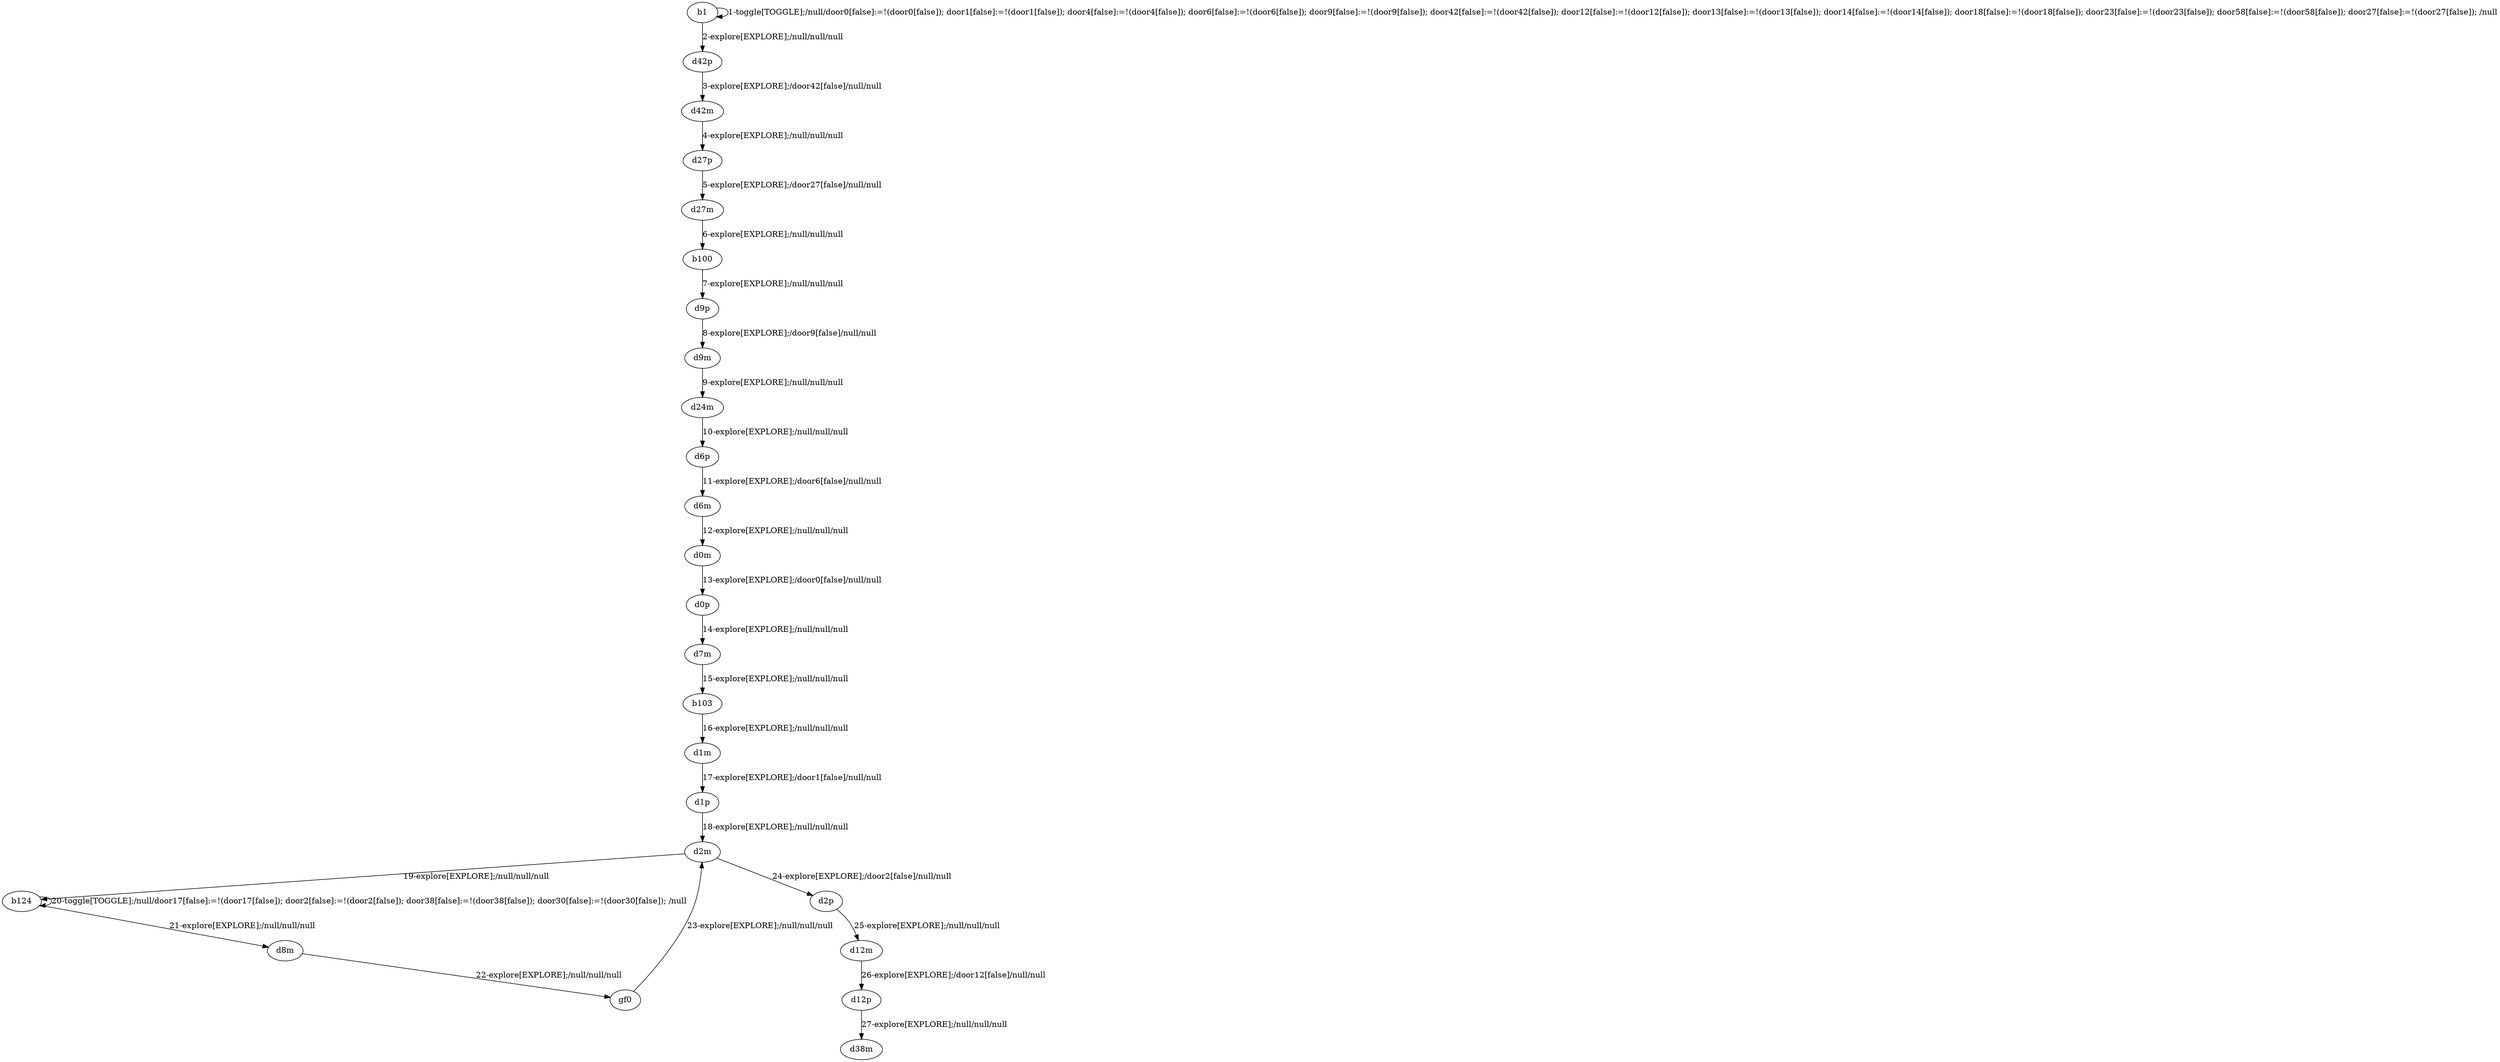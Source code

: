 # Total number of goals covered by this test: 2
# d12m --> d12p
# d12p --> d38m

digraph g {
"b1" -> "b1" [label = "1-toggle[TOGGLE];/null/door0[false]:=!(door0[false]); door1[false]:=!(door1[false]); door4[false]:=!(door4[false]); door6[false]:=!(door6[false]); door9[false]:=!(door9[false]); door42[false]:=!(door42[false]); door12[false]:=!(door12[false]); door13[false]:=!(door13[false]); door14[false]:=!(door14[false]); door18[false]:=!(door18[false]); door23[false]:=!(door23[false]); door58[false]:=!(door58[false]); door27[false]:=!(door27[false]); /null"];
"b1" -> "d42p" [label = "2-explore[EXPLORE];/null/null/null"];
"d42p" -> "d42m" [label = "3-explore[EXPLORE];/door42[false]/null/null"];
"d42m" -> "d27p" [label = "4-explore[EXPLORE];/null/null/null"];
"d27p" -> "d27m" [label = "5-explore[EXPLORE];/door27[false]/null/null"];
"d27m" -> "b100" [label = "6-explore[EXPLORE];/null/null/null"];
"b100" -> "d9p" [label = "7-explore[EXPLORE];/null/null/null"];
"d9p" -> "d9m" [label = "8-explore[EXPLORE];/door9[false]/null/null"];
"d9m" -> "d24m" [label = "9-explore[EXPLORE];/null/null/null"];
"d24m" -> "d6p" [label = "10-explore[EXPLORE];/null/null/null"];
"d6p" -> "d6m" [label = "11-explore[EXPLORE];/door6[false]/null/null"];
"d6m" -> "d0m" [label = "12-explore[EXPLORE];/null/null/null"];
"d0m" -> "d0p" [label = "13-explore[EXPLORE];/door0[false]/null/null"];
"d0p" -> "d7m" [label = "14-explore[EXPLORE];/null/null/null"];
"d7m" -> "b103" [label = "15-explore[EXPLORE];/null/null/null"];
"b103" -> "d1m" [label = "16-explore[EXPLORE];/null/null/null"];
"d1m" -> "d1p" [label = "17-explore[EXPLORE];/door1[false]/null/null"];
"d1p" -> "d2m" [label = "18-explore[EXPLORE];/null/null/null"];
"d2m" -> "b124" [label = "19-explore[EXPLORE];/null/null/null"];
"b124" -> "b124" [label = "20-toggle[TOGGLE];/null/door17[false]:=!(door17[false]); door2[false]:=!(door2[false]); door38[false]:=!(door38[false]); door30[false]:=!(door30[false]); /null"];
"b124" -> "d8m" [label = "21-explore[EXPLORE];/null/null/null"];
"d8m" -> "gf0" [label = "22-explore[EXPLORE];/null/null/null"];
"gf0" -> "d2m" [label = "23-explore[EXPLORE];/null/null/null"];
"d2m" -> "d2p" [label = "24-explore[EXPLORE];/door2[false]/null/null"];
"d2p" -> "d12m" [label = "25-explore[EXPLORE];/null/null/null"];
"d12m" -> "d12p" [label = "26-explore[EXPLORE];/door12[false]/null/null"];
"d12p" -> "d38m" [label = "27-explore[EXPLORE];/null/null/null"];
}